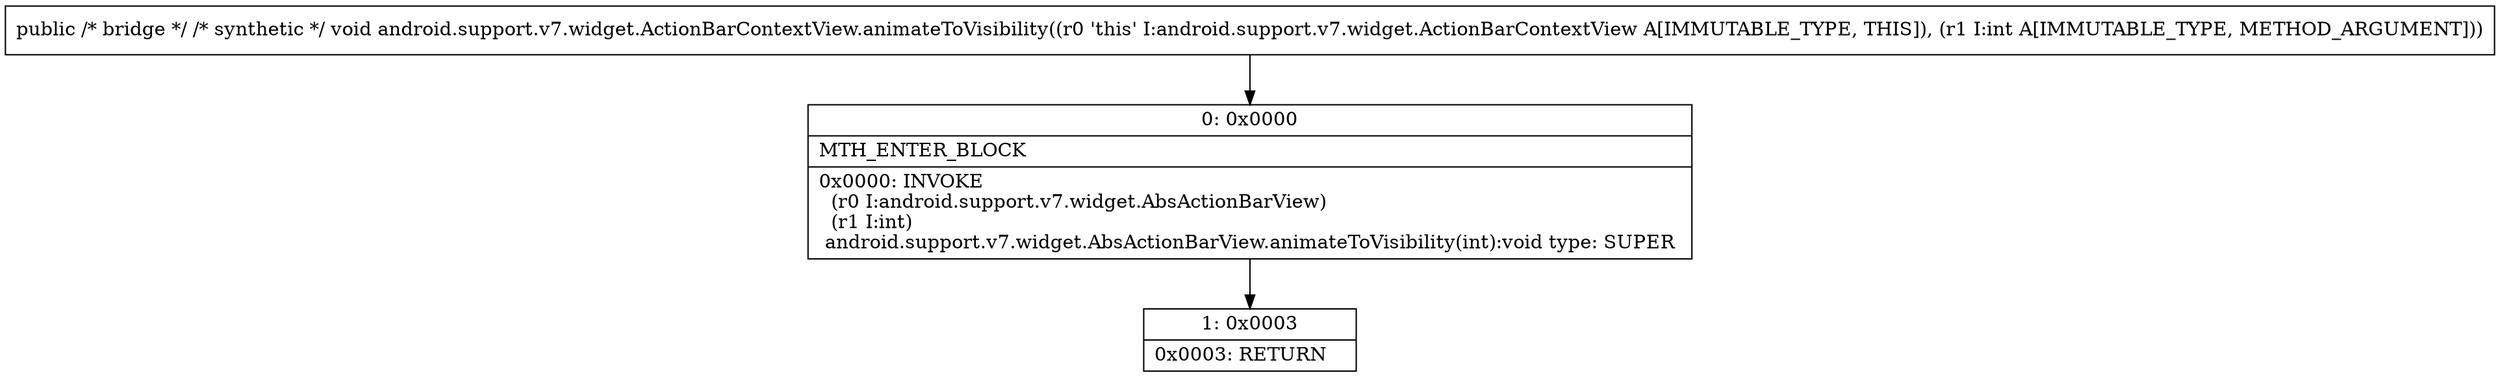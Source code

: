 digraph "CFG forandroid.support.v7.widget.ActionBarContextView.animateToVisibility(I)V" {
Node_0 [shape=record,label="{0\:\ 0x0000|MTH_ENTER_BLOCK\l|0x0000: INVOKE  \l  (r0 I:android.support.v7.widget.AbsActionBarView)\l  (r1 I:int)\l android.support.v7.widget.AbsActionBarView.animateToVisibility(int):void type: SUPER \l}"];
Node_1 [shape=record,label="{1\:\ 0x0003|0x0003: RETURN   \l}"];
MethodNode[shape=record,label="{public \/* bridge *\/ \/* synthetic *\/ void android.support.v7.widget.ActionBarContextView.animateToVisibility((r0 'this' I:android.support.v7.widget.ActionBarContextView A[IMMUTABLE_TYPE, THIS]), (r1 I:int A[IMMUTABLE_TYPE, METHOD_ARGUMENT])) }"];
MethodNode -> Node_0;
Node_0 -> Node_1;
}

